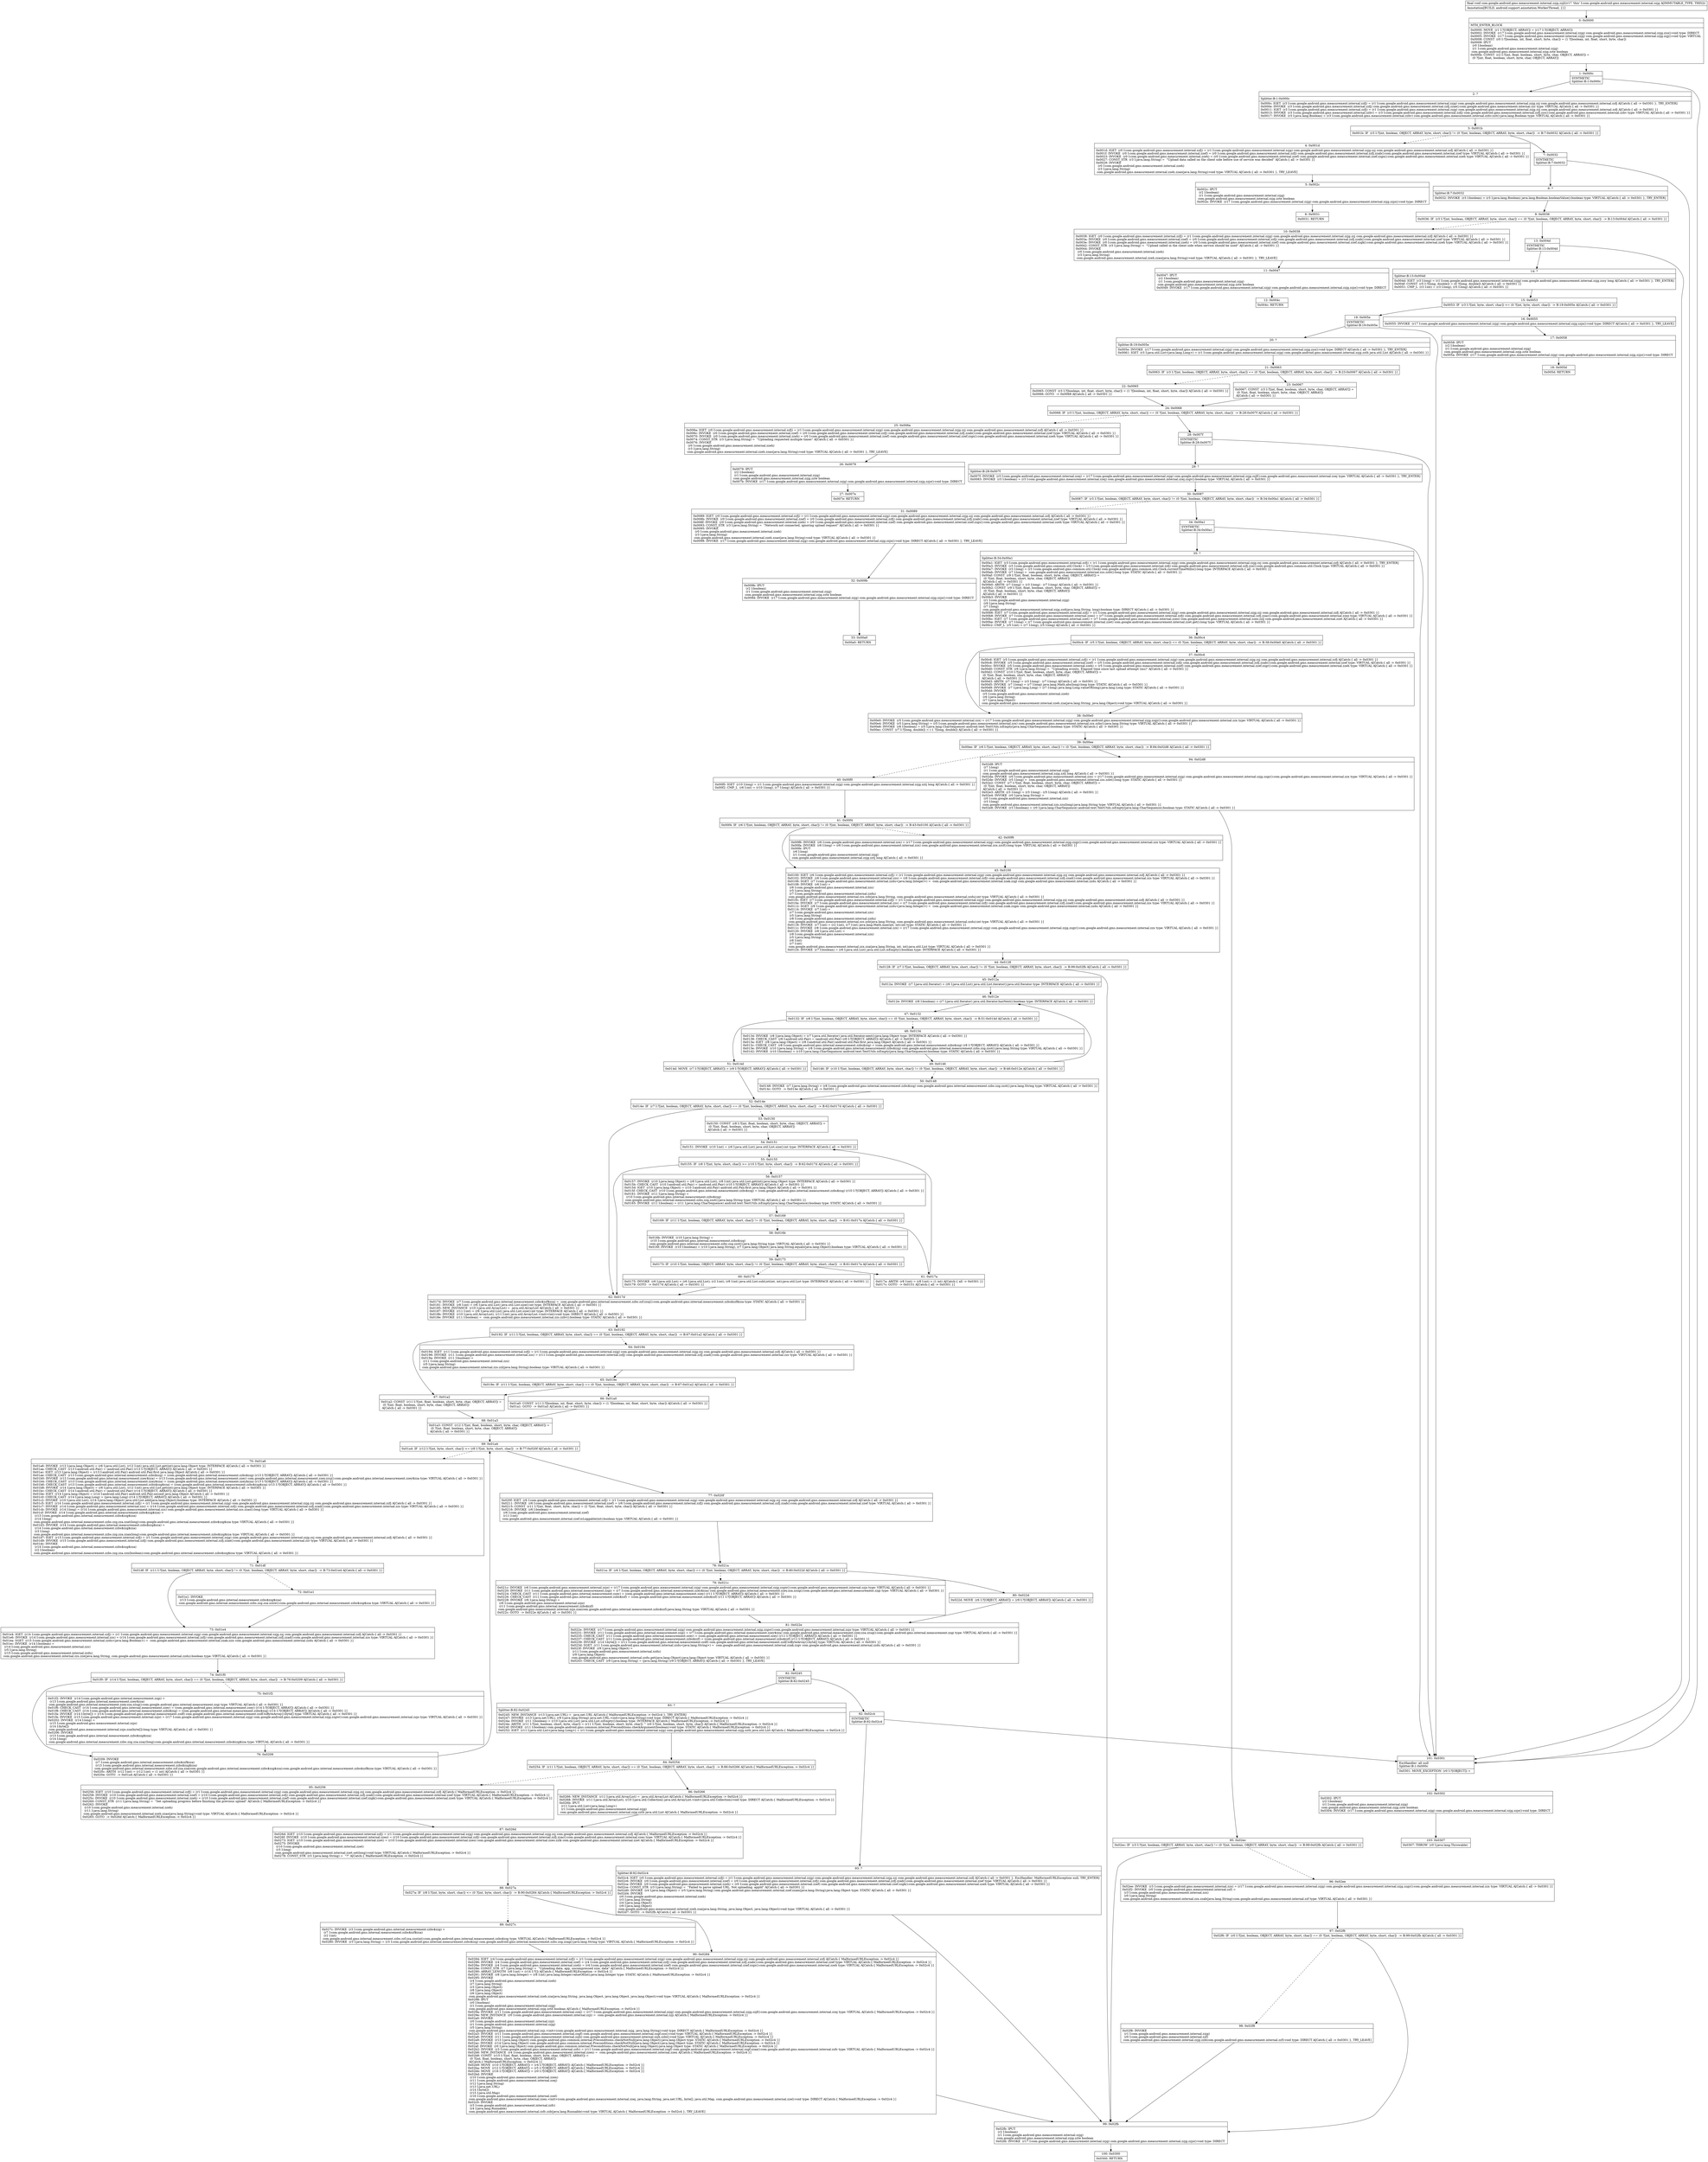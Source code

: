 digraph "CFG forcom.google.android.gms.measurement.internal.zzjg.zzjl()V" {
Node_0 [shape=record,label="{0\:\ 0x0000|MTH_ENTER_BLOCK\l|0x0000: MOVE  (r1 I:?[OBJECT, ARRAY]) = (r17 I:?[OBJECT, ARRAY]) \l0x0002: INVOKE  (r17 I:com.google.android.gms.measurement.internal.zzjg) com.google.android.gms.measurement.internal.zzjg.zzo():void type: DIRECT \l0x0005: INVOKE  (r17 I:com.google.android.gms.measurement.internal.zzjg) com.google.android.gms.measurement.internal.zzjg.zzjj():void type: VIRTUAL \l0x0008: CONST  (r0 I:?[boolean, int, float, short, byte, char]) = (1 ?[boolean, int, float, short, byte, char]) \l0x0009: IPUT  \l  (r0 I:boolean)\l  (r1 I:com.google.android.gms.measurement.internal.zzjg)\l com.google.android.gms.measurement.internal.zzjg.zzte boolean \l0x000b: CONST  (r2 I:?[int, float, boolean, short, byte, char, OBJECT, ARRAY]) = \l  (0 ?[int, float, boolean, short, byte, char, OBJECT, ARRAY])\l \l}"];
Node_1 [shape=record,label="{1\:\ 0x000c|SYNTHETIC\lSplitter:B:1:0x000c\l}"];
Node_2 [shape=record,label="{2\:\ ?|Splitter:B:1:0x000c\l|0x000c: IGET  (r3 I:com.google.android.gms.measurement.internal.zzfj) = (r1 I:com.google.android.gms.measurement.internal.zzjg) com.google.android.gms.measurement.internal.zzjg.zzj com.google.android.gms.measurement.internal.zzfj A[Catch:\{ all \-\> 0x0301 \}, TRY_ENTER]\l0x000e: INVOKE  (r3 I:com.google.android.gms.measurement.internal.zzfj) com.google.android.gms.measurement.internal.zzfj.zzae():com.google.android.gms.measurement.internal.zzr type: VIRTUAL A[Catch:\{ all \-\> 0x0301 \}]\l0x0011: IGET  (r3 I:com.google.android.gms.measurement.internal.zzfj) = (r1 I:com.google.android.gms.measurement.internal.zzjg) com.google.android.gms.measurement.internal.zzjg.zzj com.google.android.gms.measurement.internal.zzfj A[Catch:\{ all \-\> 0x0301 \}]\l0x0013: INVOKE  (r3 I:com.google.android.gms.measurement.internal.zzhv) = (r3 I:com.google.android.gms.measurement.internal.zzfj) com.google.android.gms.measurement.internal.zzfj.zzs():com.google.android.gms.measurement.internal.zzhv type: VIRTUAL A[Catch:\{ all \-\> 0x0301 \}]\l0x0017: INVOKE  (r3 I:java.lang.Boolean) = (r3 I:com.google.android.gms.measurement.internal.zzhv) com.google.android.gms.measurement.internal.zzhv.zzit():java.lang.Boolean type: VIRTUAL A[Catch:\{ all \-\> 0x0301 \}]\l}"];
Node_3 [shape=record,label="{3\:\ 0x001b|0x001b: IF  (r3 I:?[int, boolean, OBJECT, ARRAY, byte, short, char]) != (0 ?[int, boolean, OBJECT, ARRAY, byte, short, char])  \-\> B:7:0x0032 A[Catch:\{ all \-\> 0x0301 \}]\l}"];
Node_4 [shape=record,label="{4\:\ 0x001d|0x001d: IGET  (r0 I:com.google.android.gms.measurement.internal.zzfj) = (r1 I:com.google.android.gms.measurement.internal.zzjg) com.google.android.gms.measurement.internal.zzjg.zzj com.google.android.gms.measurement.internal.zzfj A[Catch:\{ all \-\> 0x0301 \}]\l0x001f: INVOKE  (r0 I:com.google.android.gms.measurement.internal.zzef) = (r0 I:com.google.android.gms.measurement.internal.zzfj) com.google.android.gms.measurement.internal.zzfj.zzab():com.google.android.gms.measurement.internal.zzef type: VIRTUAL A[Catch:\{ all \-\> 0x0301 \}]\l0x0023: INVOKE  (r0 I:com.google.android.gms.measurement.internal.zzeh) = (r0 I:com.google.android.gms.measurement.internal.zzef) com.google.android.gms.measurement.internal.zzef.zzgn():com.google.android.gms.measurement.internal.zzeh type: VIRTUAL A[Catch:\{ all \-\> 0x0301 \}]\l0x0027: CONST_STR  (r3 I:java.lang.String) =  \"Upload data called on the client side before use of service was decided\" A[Catch:\{ all \-\> 0x0301 \}]\l0x0029: INVOKE  \l  (r0 I:com.google.android.gms.measurement.internal.zzeh)\l  (r3 I:java.lang.String)\l com.google.android.gms.measurement.internal.zzeh.zzao(java.lang.String):void type: VIRTUAL A[Catch:\{ all \-\> 0x0301 \}, TRY_LEAVE]\l}"];
Node_5 [shape=record,label="{5\:\ 0x002c|0x002c: IPUT  \l  (r2 I:boolean)\l  (r1 I:com.google.android.gms.measurement.internal.zzjg)\l com.google.android.gms.measurement.internal.zzjg.zzte boolean \l0x002e: INVOKE  (r17 I:com.google.android.gms.measurement.internal.zzjg) com.google.android.gms.measurement.internal.zzjg.zzjo():void type: DIRECT \l}"];
Node_6 [shape=record,label="{6\:\ 0x0031|0x0031: RETURN   \l}"];
Node_7 [shape=record,label="{7\:\ 0x0032|SYNTHETIC\lSplitter:B:7:0x0032\l}"];
Node_8 [shape=record,label="{8\:\ ?|Splitter:B:7:0x0032\l|0x0032: INVOKE  (r3 I:boolean) = (r3 I:java.lang.Boolean) java.lang.Boolean.booleanValue():boolean type: VIRTUAL A[Catch:\{ all \-\> 0x0301 \}, TRY_ENTER]\l}"];
Node_9 [shape=record,label="{9\:\ 0x0036|0x0036: IF  (r3 I:?[int, boolean, OBJECT, ARRAY, byte, short, char]) == (0 ?[int, boolean, OBJECT, ARRAY, byte, short, char])  \-\> B:13:0x004d A[Catch:\{ all \-\> 0x0301 \}]\l}"];
Node_10 [shape=record,label="{10\:\ 0x0038|0x0038: IGET  (r0 I:com.google.android.gms.measurement.internal.zzfj) = (r1 I:com.google.android.gms.measurement.internal.zzjg) com.google.android.gms.measurement.internal.zzjg.zzj com.google.android.gms.measurement.internal.zzfj A[Catch:\{ all \-\> 0x0301 \}]\l0x003a: INVOKE  (r0 I:com.google.android.gms.measurement.internal.zzef) = (r0 I:com.google.android.gms.measurement.internal.zzfj) com.google.android.gms.measurement.internal.zzfj.zzab():com.google.android.gms.measurement.internal.zzef type: VIRTUAL A[Catch:\{ all \-\> 0x0301 \}]\l0x003e: INVOKE  (r0 I:com.google.android.gms.measurement.internal.zzeh) = (r0 I:com.google.android.gms.measurement.internal.zzef) com.google.android.gms.measurement.internal.zzef.zzgk():com.google.android.gms.measurement.internal.zzeh type: VIRTUAL A[Catch:\{ all \-\> 0x0301 \}]\l0x0042: CONST_STR  (r3 I:java.lang.String) =  \"Upload called in the client side when service should be used\" A[Catch:\{ all \-\> 0x0301 \}]\l0x0044: INVOKE  \l  (r0 I:com.google.android.gms.measurement.internal.zzeh)\l  (r3 I:java.lang.String)\l com.google.android.gms.measurement.internal.zzeh.zzao(java.lang.String):void type: VIRTUAL A[Catch:\{ all \-\> 0x0301 \}, TRY_LEAVE]\l}"];
Node_11 [shape=record,label="{11\:\ 0x0047|0x0047: IPUT  \l  (r2 I:boolean)\l  (r1 I:com.google.android.gms.measurement.internal.zzjg)\l com.google.android.gms.measurement.internal.zzjg.zzte boolean \l0x0049: INVOKE  (r17 I:com.google.android.gms.measurement.internal.zzjg) com.google.android.gms.measurement.internal.zzjg.zzjo():void type: DIRECT \l}"];
Node_12 [shape=record,label="{12\:\ 0x004c|0x004c: RETURN   \l}"];
Node_13 [shape=record,label="{13\:\ 0x004d|SYNTHETIC\lSplitter:B:13:0x004d\l}"];
Node_14 [shape=record,label="{14\:\ ?|Splitter:B:13:0x004d\l|0x004d: IGET  (r3 I:long) = (r1 I:com.google.android.gms.measurement.internal.zzjg) com.google.android.gms.measurement.internal.zzjg.zzsy long A[Catch:\{ all \-\> 0x0301 \}, TRY_ENTER]\l0x004f: CONST  (r5 I:?[long, double]) = (0 ?[long, double]) A[Catch:\{ all \-\> 0x0301 \}]\l0x0051: CMP_L  (r3 I:int) = (r3 I:long), (r5 I:long) A[Catch:\{ all \-\> 0x0301 \}]\l}"];
Node_15 [shape=record,label="{15\:\ 0x0053|0x0053: IF  (r3 I:?[int, byte, short, char]) \<= (0 ?[int, byte, short, char])  \-\> B:19:0x005e A[Catch:\{ all \-\> 0x0301 \}]\l}"];
Node_16 [shape=record,label="{16\:\ 0x0055|0x0055: INVOKE  (r17 I:com.google.android.gms.measurement.internal.zzjg) com.google.android.gms.measurement.internal.zzjg.zzjn():void type: DIRECT A[Catch:\{ all \-\> 0x0301 \}, TRY_LEAVE]\l}"];
Node_17 [shape=record,label="{17\:\ 0x0058|0x0058: IPUT  \l  (r2 I:boolean)\l  (r1 I:com.google.android.gms.measurement.internal.zzjg)\l com.google.android.gms.measurement.internal.zzjg.zzte boolean \l0x005a: INVOKE  (r17 I:com.google.android.gms.measurement.internal.zzjg) com.google.android.gms.measurement.internal.zzjg.zzjo():void type: DIRECT \l}"];
Node_18 [shape=record,label="{18\:\ 0x005d|0x005d: RETURN   \l}"];
Node_19 [shape=record,label="{19\:\ 0x005e|SYNTHETIC\lSplitter:B:19:0x005e\l}"];
Node_20 [shape=record,label="{20\:\ ?|Splitter:B:19:0x005e\l|0x005e: INVOKE  (r17 I:com.google.android.gms.measurement.internal.zzjg) com.google.android.gms.measurement.internal.zzjg.zzo():void type: DIRECT A[Catch:\{ all \-\> 0x0301 \}, TRY_ENTER]\l0x0061: IGET  (r3 I:java.util.List\<java.lang.Long\>) = (r1 I:com.google.android.gms.measurement.internal.zzjg) com.google.android.gms.measurement.internal.zzjg.zzth java.util.List A[Catch:\{ all \-\> 0x0301 \}]\l}"];
Node_21 [shape=record,label="{21\:\ 0x0063|0x0063: IF  (r3 I:?[int, boolean, OBJECT, ARRAY, byte, short, char]) == (0 ?[int, boolean, OBJECT, ARRAY, byte, short, char])  \-\> B:23:0x0067 A[Catch:\{ all \-\> 0x0301 \}]\l}"];
Node_22 [shape=record,label="{22\:\ 0x0065|0x0065: CONST  (r3 I:?[boolean, int, float, short, byte, char]) = (1 ?[boolean, int, float, short, byte, char]) A[Catch:\{ all \-\> 0x0301 \}]\l0x0066: GOTO  \-\> 0x0068 A[Catch:\{ all \-\> 0x0301 \}]\l}"];
Node_23 [shape=record,label="{23\:\ 0x0067|0x0067: CONST  (r3 I:?[int, float, boolean, short, byte, char, OBJECT, ARRAY]) = \l  (0 ?[int, float, boolean, short, byte, char, OBJECT, ARRAY])\l A[Catch:\{ all \-\> 0x0301 \}]\l}"];
Node_24 [shape=record,label="{24\:\ 0x0068|0x0068: IF  (r3 I:?[int, boolean, OBJECT, ARRAY, byte, short, char]) == (0 ?[int, boolean, OBJECT, ARRAY, byte, short, char])  \-\> B:28:0x007f A[Catch:\{ all \-\> 0x0301 \}]\l}"];
Node_25 [shape=record,label="{25\:\ 0x006a|0x006a: IGET  (r0 I:com.google.android.gms.measurement.internal.zzfj) = (r1 I:com.google.android.gms.measurement.internal.zzjg) com.google.android.gms.measurement.internal.zzjg.zzj com.google.android.gms.measurement.internal.zzfj A[Catch:\{ all \-\> 0x0301 \}]\l0x006c: INVOKE  (r0 I:com.google.android.gms.measurement.internal.zzef) = (r0 I:com.google.android.gms.measurement.internal.zzfj) com.google.android.gms.measurement.internal.zzfj.zzab():com.google.android.gms.measurement.internal.zzef type: VIRTUAL A[Catch:\{ all \-\> 0x0301 \}]\l0x0070: INVOKE  (r0 I:com.google.android.gms.measurement.internal.zzeh) = (r0 I:com.google.android.gms.measurement.internal.zzef) com.google.android.gms.measurement.internal.zzef.zzgs():com.google.android.gms.measurement.internal.zzeh type: VIRTUAL A[Catch:\{ all \-\> 0x0301 \}]\l0x0074: CONST_STR  (r3 I:java.lang.String) =  \"Uploading requested multiple times\" A[Catch:\{ all \-\> 0x0301 \}]\l0x0076: INVOKE  \l  (r0 I:com.google.android.gms.measurement.internal.zzeh)\l  (r3 I:java.lang.String)\l com.google.android.gms.measurement.internal.zzeh.zzao(java.lang.String):void type: VIRTUAL A[Catch:\{ all \-\> 0x0301 \}, TRY_LEAVE]\l}"];
Node_26 [shape=record,label="{26\:\ 0x0079|0x0079: IPUT  \l  (r2 I:boolean)\l  (r1 I:com.google.android.gms.measurement.internal.zzjg)\l com.google.android.gms.measurement.internal.zzjg.zzte boolean \l0x007b: INVOKE  (r17 I:com.google.android.gms.measurement.internal.zzjg) com.google.android.gms.measurement.internal.zzjg.zzjo():void type: DIRECT \l}"];
Node_27 [shape=record,label="{27\:\ 0x007e|0x007e: RETURN   \l}"];
Node_28 [shape=record,label="{28\:\ 0x007f|SYNTHETIC\lSplitter:B:28:0x007f\l}"];
Node_29 [shape=record,label="{29\:\ ?|Splitter:B:28:0x007f\l|0x007f: INVOKE  (r3 I:com.google.android.gms.measurement.internal.zzej) = (r17 I:com.google.android.gms.measurement.internal.zzjg) com.google.android.gms.measurement.internal.zzjg.zzjf():com.google.android.gms.measurement.internal.zzej type: VIRTUAL A[Catch:\{ all \-\> 0x0301 \}, TRY_ENTER]\l0x0083: INVOKE  (r3 I:boolean) = (r3 I:com.google.android.gms.measurement.internal.zzej) com.google.android.gms.measurement.internal.zzej.zzgv():boolean type: VIRTUAL A[Catch:\{ all \-\> 0x0301 \}]\l}"];
Node_30 [shape=record,label="{30\:\ 0x0087|0x0087: IF  (r3 I:?[int, boolean, OBJECT, ARRAY, byte, short, char]) != (0 ?[int, boolean, OBJECT, ARRAY, byte, short, char])  \-\> B:34:0x00a1 A[Catch:\{ all \-\> 0x0301 \}]\l}"];
Node_31 [shape=record,label="{31\:\ 0x0089|0x0089: IGET  (r0 I:com.google.android.gms.measurement.internal.zzfj) = (r1 I:com.google.android.gms.measurement.internal.zzjg) com.google.android.gms.measurement.internal.zzjg.zzj com.google.android.gms.measurement.internal.zzfj A[Catch:\{ all \-\> 0x0301 \}]\l0x008b: INVOKE  (r0 I:com.google.android.gms.measurement.internal.zzef) = (r0 I:com.google.android.gms.measurement.internal.zzfj) com.google.android.gms.measurement.internal.zzfj.zzab():com.google.android.gms.measurement.internal.zzef type: VIRTUAL A[Catch:\{ all \-\> 0x0301 \}]\l0x008f: INVOKE  (r0 I:com.google.android.gms.measurement.internal.zzeh) = (r0 I:com.google.android.gms.measurement.internal.zzef) com.google.android.gms.measurement.internal.zzef.zzgs():com.google.android.gms.measurement.internal.zzeh type: VIRTUAL A[Catch:\{ all \-\> 0x0301 \}]\l0x0093: CONST_STR  (r3 I:java.lang.String) =  \"Network not connected, ignoring upload request\" A[Catch:\{ all \-\> 0x0301 \}]\l0x0095: INVOKE  \l  (r0 I:com.google.android.gms.measurement.internal.zzeh)\l  (r3 I:java.lang.String)\l com.google.android.gms.measurement.internal.zzeh.zzao(java.lang.String):void type: VIRTUAL A[Catch:\{ all \-\> 0x0301 \}]\l0x0098: INVOKE  (r17 I:com.google.android.gms.measurement.internal.zzjg) com.google.android.gms.measurement.internal.zzjg.zzjn():void type: DIRECT A[Catch:\{ all \-\> 0x0301 \}, TRY_LEAVE]\l}"];
Node_32 [shape=record,label="{32\:\ 0x009b|0x009b: IPUT  \l  (r2 I:boolean)\l  (r1 I:com.google.android.gms.measurement.internal.zzjg)\l com.google.android.gms.measurement.internal.zzjg.zzte boolean \l0x009d: INVOKE  (r17 I:com.google.android.gms.measurement.internal.zzjg) com.google.android.gms.measurement.internal.zzjg.zzjo():void type: DIRECT \l}"];
Node_33 [shape=record,label="{33\:\ 0x00a0|0x00a0: RETURN   \l}"];
Node_34 [shape=record,label="{34\:\ 0x00a1|SYNTHETIC\lSplitter:B:34:0x00a1\l}"];
Node_35 [shape=record,label="{35\:\ ?|Splitter:B:34:0x00a1\l|0x00a1: IGET  (r3 I:com.google.android.gms.measurement.internal.zzfj) = (r1 I:com.google.android.gms.measurement.internal.zzjg) com.google.android.gms.measurement.internal.zzjg.zzj com.google.android.gms.measurement.internal.zzfj A[Catch:\{ all \-\> 0x0301 \}, TRY_ENTER]\l0x00a3: INVOKE  (r3 I:com.google.android.gms.common.util.Clock) = (r3 I:com.google.android.gms.measurement.internal.zzfj) com.google.android.gms.measurement.internal.zzfj.zzx():com.google.android.gms.common.util.Clock type: VIRTUAL A[Catch:\{ all \-\> 0x0301 \}]\l0x00a7: INVOKE  (r3 I:long) = (r3 I:com.google.android.gms.common.util.Clock) com.google.android.gms.common.util.Clock.currentTimeMillis():long type: INTERFACE A[Catch:\{ all \-\> 0x0301 \}]\l0x00ab: INVOKE  (r7 I:long) =  com.google.android.gms.measurement.internal.zzs.zzbt():long type: STATIC A[Catch:\{ all \-\> 0x0301 \}]\l0x00af: CONST  (r9 I:?[int, float, boolean, short, byte, char, OBJECT, ARRAY]) = \l  (0 ?[int, float, boolean, short, byte, char, OBJECT, ARRAY])\l A[Catch:\{ all \-\> 0x0301 \}]\l0x00b0: ARITH  (r7 I:long) = (r3 I:long) \- (r7 I:long) A[Catch:\{ all \-\> 0x0301 \}]\l0x00b2: CONST  (r9 I:?[int, float, boolean, short, byte, char, OBJECT, ARRAY]) = \l  (0 ?[int, float, boolean, short, byte, char, OBJECT, ARRAY])\l A[Catch:\{ all \-\> 0x0301 \}]\l0x00b3: INVOKE  \l  (r1 I:com.google.android.gms.measurement.internal.zzjg)\l  (r9 I:java.lang.String)\l  (r7 I:long)\l com.google.android.gms.measurement.internal.zzjg.zzd(java.lang.String, long):boolean type: DIRECT A[Catch:\{ all \-\> 0x0301 \}]\l0x00b6: IGET  (r7 I:com.google.android.gms.measurement.internal.zzfj) = (r1 I:com.google.android.gms.measurement.internal.zzjg) com.google.android.gms.measurement.internal.zzjg.zzj com.google.android.gms.measurement.internal.zzfj A[Catch:\{ all \-\> 0x0301 \}]\l0x00b8: INVOKE  (r7 I:com.google.android.gms.measurement.internal.zzeo) = (r7 I:com.google.android.gms.measurement.internal.zzfj) com.google.android.gms.measurement.internal.zzfj.zzac():com.google.android.gms.measurement.internal.zzeo type: VIRTUAL A[Catch:\{ all \-\> 0x0301 \}]\l0x00bc: IGET  (r7 I:com.google.android.gms.measurement.internal.zzet) = (r7 I:com.google.android.gms.measurement.internal.zzeo) com.google.android.gms.measurement.internal.zzeo.zzlj com.google.android.gms.measurement.internal.zzet A[Catch:\{ all \-\> 0x0301 \}]\l0x00be: INVOKE  (r7 I:long) = (r7 I:com.google.android.gms.measurement.internal.zzet) com.google.android.gms.measurement.internal.zzet.get():long type: VIRTUAL A[Catch:\{ all \-\> 0x0301 \}]\l0x00c2: CMP_L  (r5 I:int) = (r7 I:long), (r5 I:long) A[Catch:\{ all \-\> 0x0301 \}]\l}"];
Node_36 [shape=record,label="{36\:\ 0x00c4|0x00c4: IF  (r5 I:?[int, boolean, OBJECT, ARRAY, byte, short, char]) == (0 ?[int, boolean, OBJECT, ARRAY, byte, short, char])  \-\> B:38:0x00e0 A[Catch:\{ all \-\> 0x0301 \}]\l}"];
Node_37 [shape=record,label="{37\:\ 0x00c6|0x00c6: IGET  (r5 I:com.google.android.gms.measurement.internal.zzfj) = (r1 I:com.google.android.gms.measurement.internal.zzjg) com.google.android.gms.measurement.internal.zzjg.zzj com.google.android.gms.measurement.internal.zzfj A[Catch:\{ all \-\> 0x0301 \}]\l0x00c8: INVOKE  (r5 I:com.google.android.gms.measurement.internal.zzef) = (r5 I:com.google.android.gms.measurement.internal.zzfj) com.google.android.gms.measurement.internal.zzfj.zzab():com.google.android.gms.measurement.internal.zzef type: VIRTUAL A[Catch:\{ all \-\> 0x0301 \}]\l0x00cc: INVOKE  (r5 I:com.google.android.gms.measurement.internal.zzeh) = (r5 I:com.google.android.gms.measurement.internal.zzef) com.google.android.gms.measurement.internal.zzef.zzgr():com.google.android.gms.measurement.internal.zzeh type: VIRTUAL A[Catch:\{ all \-\> 0x0301 \}]\l0x00d0: CONST_STR  (r6 I:java.lang.String) =  \"Uploading events. Elapsed time since last upload attempt (ms)\" A[Catch:\{ all \-\> 0x0301 \}]\l0x00d2: CONST  (r10 I:?[int, float, boolean, short, byte, char, OBJECT, ARRAY]) = \l  (0 ?[int, float, boolean, short, byte, char, OBJECT, ARRAY])\l A[Catch:\{ all \-\> 0x0301 \}]\l0x00d3: ARITH  (r7 I:long) = (r3 I:long) \- (r7 I:long) A[Catch:\{ all \-\> 0x0301 \}]\l0x00d5: INVOKE  (r7 I:long) = (r7 I:long) java.lang.Math.abs(long):long type: STATIC A[Catch:\{ all \-\> 0x0301 \}]\l0x00d9: INVOKE  (r7 I:java.lang.Long) = (r7 I:long) java.lang.Long.valueOf(long):java.lang.Long type: STATIC A[Catch:\{ all \-\> 0x0301 \}]\l0x00dd: INVOKE  \l  (r5 I:com.google.android.gms.measurement.internal.zzeh)\l  (r6 I:java.lang.String)\l  (r7 I:java.lang.Object)\l com.google.android.gms.measurement.internal.zzeh.zza(java.lang.String, java.lang.Object):void type: VIRTUAL A[Catch:\{ all \-\> 0x0301 \}]\l}"];
Node_38 [shape=record,label="{38\:\ 0x00e0|0x00e0: INVOKE  (r5 I:com.google.android.gms.measurement.internal.zzx) = (r17 I:com.google.android.gms.measurement.internal.zzjg) com.google.android.gms.measurement.internal.zzjg.zzgy():com.google.android.gms.measurement.internal.zzx type: VIRTUAL A[Catch:\{ all \-\> 0x0301 \}]\l0x00e4: INVOKE  (r5 I:java.lang.String) = (r5 I:com.google.android.gms.measurement.internal.zzx) com.google.android.gms.measurement.internal.zzx.zzby():java.lang.String type: VIRTUAL A[Catch:\{ all \-\> 0x0301 \}]\l0x00e8: INVOKE  (r6 I:boolean) = (r5 I:java.lang.CharSequence) android.text.TextUtils.isEmpty(java.lang.CharSequence):boolean type: STATIC A[Catch:\{ all \-\> 0x0301 \}]\l0x00ec: CONST  (r7 I:?[long, double]) = (\-1 ?[long, double]) A[Catch:\{ all \-\> 0x0301 \}]\l}"];
Node_39 [shape=record,label="{39\:\ 0x00ee|0x00ee: IF  (r6 I:?[int, boolean, OBJECT, ARRAY, byte, short, char]) != (0 ?[int, boolean, OBJECT, ARRAY, byte, short, char])  \-\> B:94:0x02d8 A[Catch:\{ all \-\> 0x0301 \}]\l}"];
Node_40 [shape=record,label="{40\:\ 0x00f0|0x00f0: IGET  (r10 I:long) = (r1 I:com.google.android.gms.measurement.internal.zzjg) com.google.android.gms.measurement.internal.zzjg.zztj long A[Catch:\{ all \-\> 0x0301 \}]\l0x00f2: CMP_L  (r6 I:int) = (r10 I:long), (r7 I:long) A[Catch:\{ all \-\> 0x0301 \}]\l}"];
Node_41 [shape=record,label="{41\:\ 0x00f4|0x00f4: IF  (r6 I:?[int, boolean, OBJECT, ARRAY, byte, short, char]) != (0 ?[int, boolean, OBJECT, ARRAY, byte, short, char])  \-\> B:43:0x0100 A[Catch:\{ all \-\> 0x0301 \}]\l}"];
Node_42 [shape=record,label="{42\:\ 0x00f6|0x00f6: INVOKE  (r6 I:com.google.android.gms.measurement.internal.zzx) = (r17 I:com.google.android.gms.measurement.internal.zzjg) com.google.android.gms.measurement.internal.zzjg.zzgy():com.google.android.gms.measurement.internal.zzx type: VIRTUAL A[Catch:\{ all \-\> 0x0301 \}]\l0x00fa: INVOKE  (r6 I:long) = (r6 I:com.google.android.gms.measurement.internal.zzx) com.google.android.gms.measurement.internal.zzx.zzcf():long type: VIRTUAL A[Catch:\{ all \-\> 0x0301 \}]\l0x00fe: IPUT  \l  (r6 I:long)\l  (r1 I:com.google.android.gms.measurement.internal.zzjg)\l com.google.android.gms.measurement.internal.zzjg.zztj long A[Catch:\{ all \-\> 0x0301 \}]\l}"];
Node_43 [shape=record,label="{43\:\ 0x0100|0x0100: IGET  (r6 I:com.google.android.gms.measurement.internal.zzfj) = (r1 I:com.google.android.gms.measurement.internal.zzjg) com.google.android.gms.measurement.internal.zzjg.zzj com.google.android.gms.measurement.internal.zzfj A[Catch:\{ all \-\> 0x0301 \}]\l0x0102: INVOKE  (r6 I:com.google.android.gms.measurement.internal.zzs) = (r6 I:com.google.android.gms.measurement.internal.zzfj) com.google.android.gms.measurement.internal.zzfj.zzad():com.google.android.gms.measurement.internal.zzs type: VIRTUAL A[Catch:\{ all \-\> 0x0301 \}]\l0x0106: SGET  (r7 I:com.google.android.gms.measurement.internal.zzdu\<java.lang.Integer\>) =  com.google.android.gms.measurement.internal.zzak.zzgl com.google.android.gms.measurement.internal.zzdu A[Catch:\{ all \-\> 0x0301 \}]\l0x0108: INVOKE  (r6 I:int) = \l  (r6 I:com.google.android.gms.measurement.internal.zzs)\l  (r5 I:java.lang.String)\l  (r7 I:com.google.android.gms.measurement.internal.zzdu)\l com.google.android.gms.measurement.internal.zzs.zzb(java.lang.String, com.google.android.gms.measurement.internal.zzdu):int type: VIRTUAL A[Catch:\{ all \-\> 0x0301 \}]\l0x010c: IGET  (r7 I:com.google.android.gms.measurement.internal.zzfj) = (r1 I:com.google.android.gms.measurement.internal.zzjg) com.google.android.gms.measurement.internal.zzjg.zzj com.google.android.gms.measurement.internal.zzfj A[Catch:\{ all \-\> 0x0301 \}]\l0x010e: INVOKE  (r7 I:com.google.android.gms.measurement.internal.zzs) = (r7 I:com.google.android.gms.measurement.internal.zzfj) com.google.android.gms.measurement.internal.zzfj.zzad():com.google.android.gms.measurement.internal.zzs type: VIRTUAL A[Catch:\{ all \-\> 0x0301 \}]\l0x0112: SGET  (r8 I:com.google.android.gms.measurement.internal.zzdu\<java.lang.Integer\>) =  com.google.android.gms.measurement.internal.zzak.zzgm com.google.android.gms.measurement.internal.zzdu A[Catch:\{ all \-\> 0x0301 \}]\l0x0114: INVOKE  (r7 I:int) = \l  (r7 I:com.google.android.gms.measurement.internal.zzs)\l  (r5 I:java.lang.String)\l  (r8 I:com.google.android.gms.measurement.internal.zzdu)\l com.google.android.gms.measurement.internal.zzs.zzb(java.lang.String, com.google.android.gms.measurement.internal.zzdu):int type: VIRTUAL A[Catch:\{ all \-\> 0x0301 \}]\l0x0118: INVOKE  (r7 I:int) = (r2 I:int), (r7 I:int) java.lang.Math.max(int, int):int type: STATIC A[Catch:\{ all \-\> 0x0301 \}]\l0x011c: INVOKE  (r8 I:com.google.android.gms.measurement.internal.zzx) = (r17 I:com.google.android.gms.measurement.internal.zzjg) com.google.android.gms.measurement.internal.zzjg.zzgy():com.google.android.gms.measurement.internal.zzx type: VIRTUAL A[Catch:\{ all \-\> 0x0301 \}]\l0x0120: INVOKE  (r6 I:java.util.List) = \l  (r8 I:com.google.android.gms.measurement.internal.zzx)\l  (r5 I:java.lang.String)\l  (r6 I:int)\l  (r7 I:int)\l com.google.android.gms.measurement.internal.zzx.zza(java.lang.String, int, int):java.util.List type: VIRTUAL A[Catch:\{ all \-\> 0x0301 \}]\l0x0124: INVOKE  (r7 I:boolean) = (r6 I:java.util.List) java.util.List.isEmpty():boolean type: INTERFACE A[Catch:\{ all \-\> 0x0301 \}]\l}"];
Node_44 [shape=record,label="{44\:\ 0x0128|0x0128: IF  (r7 I:?[int, boolean, OBJECT, ARRAY, byte, short, char]) != (0 ?[int, boolean, OBJECT, ARRAY, byte, short, char])  \-\> B:99:0x02fb A[Catch:\{ all \-\> 0x0301 \}]\l}"];
Node_45 [shape=record,label="{45\:\ 0x012a|0x012a: INVOKE  (r7 I:java.util.Iterator) = (r6 I:java.util.List) java.util.List.iterator():java.util.Iterator type: INTERFACE A[Catch:\{ all \-\> 0x0301 \}]\l}"];
Node_46 [shape=record,label="{46\:\ 0x012e|0x012e: INVOKE  (r8 I:boolean) = (r7 I:java.util.Iterator) java.util.Iterator.hasNext():boolean type: INTERFACE A[Catch:\{ all \-\> 0x0301 \}]\l}"];
Node_47 [shape=record,label="{47\:\ 0x0132|0x0132: IF  (r8 I:?[int, boolean, OBJECT, ARRAY, byte, short, char]) == (0 ?[int, boolean, OBJECT, ARRAY, byte, short, char])  \-\> B:51:0x014d A[Catch:\{ all \-\> 0x0301 \}]\l}"];
Node_48 [shape=record,label="{48\:\ 0x0134|0x0134: INVOKE  (r8 I:java.lang.Object) = (r7 I:java.util.Iterator) java.util.Iterator.next():java.lang.Object type: INTERFACE A[Catch:\{ all \-\> 0x0301 \}]\l0x0138: CHECK_CAST  (r8 I:android.util.Pair) = (android.util.Pair) (r8 I:?[OBJECT, ARRAY]) A[Catch:\{ all \-\> 0x0301 \}]\l0x013a: IGET  (r8 I:java.lang.Object) = (r8 I:android.util.Pair) android.util.Pair.first java.lang.Object A[Catch:\{ all \-\> 0x0301 \}]\l0x013c: CHECK_CAST  (r8 I:com.google.android.gms.internal.measurement.zzbs$zzg) = (com.google.android.gms.internal.measurement.zzbs$zzg) (r8 I:?[OBJECT, ARRAY]) A[Catch:\{ all \-\> 0x0301 \}]\l0x013e: INVOKE  (r10 I:java.lang.String) = (r8 I:com.google.android.gms.internal.measurement.zzbs$zzg) com.google.android.gms.internal.measurement.zzbs.zzg.zzot():java.lang.String type: VIRTUAL A[Catch:\{ all \-\> 0x0301 \}]\l0x0142: INVOKE  (r10 I:boolean) = (r10 I:java.lang.CharSequence) android.text.TextUtils.isEmpty(java.lang.CharSequence):boolean type: STATIC A[Catch:\{ all \-\> 0x0301 \}]\l}"];
Node_49 [shape=record,label="{49\:\ 0x0146|0x0146: IF  (r10 I:?[int, boolean, OBJECT, ARRAY, byte, short, char]) != (0 ?[int, boolean, OBJECT, ARRAY, byte, short, char])  \-\> B:46:0x012e A[Catch:\{ all \-\> 0x0301 \}]\l}"];
Node_50 [shape=record,label="{50\:\ 0x0148|0x0148: INVOKE  (r7 I:java.lang.String) = (r8 I:com.google.android.gms.internal.measurement.zzbs$zzg) com.google.android.gms.internal.measurement.zzbs.zzg.zzot():java.lang.String type: VIRTUAL A[Catch:\{ all \-\> 0x0301 \}]\l0x014c: GOTO  \-\> 0x014e A[Catch:\{ all \-\> 0x0301 \}]\l}"];
Node_51 [shape=record,label="{51\:\ 0x014d|0x014d: MOVE  (r7 I:?[OBJECT, ARRAY]) = (r9 I:?[OBJECT, ARRAY]) A[Catch:\{ all \-\> 0x0301 \}]\l}"];
Node_52 [shape=record,label="{52\:\ 0x014e|0x014e: IF  (r7 I:?[int, boolean, OBJECT, ARRAY, byte, short, char]) == (0 ?[int, boolean, OBJECT, ARRAY, byte, short, char])  \-\> B:62:0x017d A[Catch:\{ all \-\> 0x0301 \}]\l}"];
Node_53 [shape=record,label="{53\:\ 0x0150|0x0150: CONST  (r8 I:?[int, float, boolean, short, byte, char, OBJECT, ARRAY]) = \l  (0 ?[int, float, boolean, short, byte, char, OBJECT, ARRAY])\l A[Catch:\{ all \-\> 0x0301 \}]\l}"];
Node_54 [shape=record,label="{54\:\ 0x0151|0x0151: INVOKE  (r10 I:int) = (r6 I:java.util.List) java.util.List.size():int type: INTERFACE A[Catch:\{ all \-\> 0x0301 \}]\l}"];
Node_55 [shape=record,label="{55\:\ 0x0155|0x0155: IF  (r8 I:?[int, byte, short, char]) \>= (r10 I:?[int, byte, short, char])  \-\> B:62:0x017d A[Catch:\{ all \-\> 0x0301 \}]\l}"];
Node_56 [shape=record,label="{56\:\ 0x0157|0x0157: INVOKE  (r10 I:java.lang.Object) = (r6 I:java.util.List), (r8 I:int) java.util.List.get(int):java.lang.Object type: INTERFACE A[Catch:\{ all \-\> 0x0301 \}]\l0x015b: CHECK_CAST  (r10 I:android.util.Pair) = (android.util.Pair) (r10 I:?[OBJECT, ARRAY]) A[Catch:\{ all \-\> 0x0301 \}]\l0x015d: IGET  (r10 I:java.lang.Object) = (r10 I:android.util.Pair) android.util.Pair.first java.lang.Object A[Catch:\{ all \-\> 0x0301 \}]\l0x015f: CHECK_CAST  (r10 I:com.google.android.gms.internal.measurement.zzbs$zzg) = (com.google.android.gms.internal.measurement.zzbs$zzg) (r10 I:?[OBJECT, ARRAY]) A[Catch:\{ all \-\> 0x0301 \}]\l0x0161: INVOKE  (r11 I:java.lang.String) = \l  (r10 I:com.google.android.gms.internal.measurement.zzbs$zzg)\l com.google.android.gms.internal.measurement.zzbs.zzg.zzot():java.lang.String type: VIRTUAL A[Catch:\{ all \-\> 0x0301 \}]\l0x0165: INVOKE  (r11 I:boolean) = (r11 I:java.lang.CharSequence) android.text.TextUtils.isEmpty(java.lang.CharSequence):boolean type: STATIC A[Catch:\{ all \-\> 0x0301 \}]\l}"];
Node_57 [shape=record,label="{57\:\ 0x0169|0x0169: IF  (r11 I:?[int, boolean, OBJECT, ARRAY, byte, short, char]) != (0 ?[int, boolean, OBJECT, ARRAY, byte, short, char])  \-\> B:61:0x017a A[Catch:\{ all \-\> 0x0301 \}]\l}"];
Node_58 [shape=record,label="{58\:\ 0x016b|0x016b: INVOKE  (r10 I:java.lang.String) = \l  (r10 I:com.google.android.gms.internal.measurement.zzbs$zzg)\l com.google.android.gms.internal.measurement.zzbs.zzg.zzot():java.lang.String type: VIRTUAL A[Catch:\{ all \-\> 0x0301 \}]\l0x016f: INVOKE  (r10 I:boolean) = (r10 I:java.lang.String), (r7 I:java.lang.Object) java.lang.String.equals(java.lang.Object):boolean type: VIRTUAL A[Catch:\{ all \-\> 0x0301 \}]\l}"];
Node_59 [shape=record,label="{59\:\ 0x0173|0x0173: IF  (r10 I:?[int, boolean, OBJECT, ARRAY, byte, short, char]) != (0 ?[int, boolean, OBJECT, ARRAY, byte, short, char])  \-\> B:61:0x017a A[Catch:\{ all \-\> 0x0301 \}]\l}"];
Node_60 [shape=record,label="{60\:\ 0x0175|0x0175: INVOKE  (r6 I:java.util.List) = (r6 I:java.util.List), (r2 I:int), (r8 I:int) java.util.List.subList(int, int):java.util.List type: INTERFACE A[Catch:\{ all \-\> 0x0301 \}]\l0x0179: GOTO  \-\> 0x017d A[Catch:\{ all \-\> 0x0301 \}]\l}"];
Node_61 [shape=record,label="{61\:\ 0x017a|0x017a: ARITH  (r8 I:int) = (r8 I:int) + (1 int) A[Catch:\{ all \-\> 0x0301 \}]\l0x017c: GOTO  \-\> 0x0151 A[Catch:\{ all \-\> 0x0301 \}]\l}"];
Node_62 [shape=record,label="{62\:\ 0x017d|0x017d: INVOKE  (r7 I:com.google.android.gms.internal.measurement.zzbs$zzf$zza) =  com.google.android.gms.internal.measurement.zzbs.zzf.zznj():com.google.android.gms.internal.measurement.zzbs$zzf$zza type: STATIC A[Catch:\{ all \-\> 0x0301 \}]\l0x0181: INVOKE  (r8 I:int) = (r6 I:java.util.List) java.util.List.size():int type: INTERFACE A[Catch:\{ all \-\> 0x0301 \}]\l0x0185: NEW_INSTANCE  (r10 I:java.util.ArrayList) =  java.util.ArrayList A[Catch:\{ all \-\> 0x0301 \}]\l0x0187: INVOKE  (r11 I:int) = (r6 I:java.util.List) java.util.List.size():int type: INTERFACE A[Catch:\{ all \-\> 0x0301 \}]\l0x018b: INVOKE  (r10 I:java.util.ArrayList), (r11 I:int) java.util.ArrayList.\<init\>(int):void type: DIRECT A[Catch:\{ all \-\> 0x0301 \}]\l0x018e: INVOKE  (r11 I:boolean) =  com.google.android.gms.measurement.internal.zzs.zzbv():boolean type: STATIC A[Catch:\{ all \-\> 0x0301 \}]\l}"];
Node_63 [shape=record,label="{63\:\ 0x0192|0x0192: IF  (r11 I:?[int, boolean, OBJECT, ARRAY, byte, short, char]) == (0 ?[int, boolean, OBJECT, ARRAY, byte, short, char])  \-\> B:67:0x01a2 A[Catch:\{ all \-\> 0x0301 \}]\l}"];
Node_64 [shape=record,label="{64\:\ 0x0194|0x0194: IGET  (r11 I:com.google.android.gms.measurement.internal.zzfj) = (r1 I:com.google.android.gms.measurement.internal.zzjg) com.google.android.gms.measurement.internal.zzjg.zzj com.google.android.gms.measurement.internal.zzfj A[Catch:\{ all \-\> 0x0301 \}]\l0x0196: INVOKE  (r11 I:com.google.android.gms.measurement.internal.zzs) = (r11 I:com.google.android.gms.measurement.internal.zzfj) com.google.android.gms.measurement.internal.zzfj.zzad():com.google.android.gms.measurement.internal.zzs type: VIRTUAL A[Catch:\{ all \-\> 0x0301 \}]\l0x019a: INVOKE  (r11 I:boolean) = \l  (r11 I:com.google.android.gms.measurement.internal.zzs)\l  (r5 I:java.lang.String)\l com.google.android.gms.measurement.internal.zzs.zzl(java.lang.String):boolean type: VIRTUAL A[Catch:\{ all \-\> 0x0301 \}]\l}"];
Node_65 [shape=record,label="{65\:\ 0x019e|0x019e: IF  (r11 I:?[int, boolean, OBJECT, ARRAY, byte, short, char]) == (0 ?[int, boolean, OBJECT, ARRAY, byte, short, char])  \-\> B:67:0x01a2 A[Catch:\{ all \-\> 0x0301 \}]\l}"];
Node_66 [shape=record,label="{66\:\ 0x01a0|0x01a0: CONST  (r11 I:?[boolean, int, float, short, byte, char]) = (1 ?[boolean, int, float, short, byte, char]) A[Catch:\{ all \-\> 0x0301 \}]\l0x01a1: GOTO  \-\> 0x01a3 A[Catch:\{ all \-\> 0x0301 \}]\l}"];
Node_67 [shape=record,label="{67\:\ 0x01a2|0x01a2: CONST  (r11 I:?[int, float, boolean, short, byte, char, OBJECT, ARRAY]) = \l  (0 ?[int, float, boolean, short, byte, char, OBJECT, ARRAY])\l A[Catch:\{ all \-\> 0x0301 \}]\l}"];
Node_68 [shape=record,label="{68\:\ 0x01a3|0x01a3: CONST  (r12 I:?[int, float, boolean, short, byte, char, OBJECT, ARRAY]) = \l  (0 ?[int, float, boolean, short, byte, char, OBJECT, ARRAY])\l A[Catch:\{ all \-\> 0x0301 \}]\l}"];
Node_69 [shape=record,label="{69\:\ 0x01a4|0x01a4: IF  (r12 I:?[int, byte, short, char]) \>= (r8 I:?[int, byte, short, char])  \-\> B:77:0x020f A[Catch:\{ all \-\> 0x0301 \}]\l}"];
Node_70 [shape=record,label="{70\:\ 0x01a6|0x01a6: INVOKE  (r13 I:java.lang.Object) = (r6 I:java.util.List), (r12 I:int) java.util.List.get(int):java.lang.Object type: INTERFACE A[Catch:\{ all \-\> 0x0301 \}]\l0x01aa: CHECK_CAST  (r13 I:android.util.Pair) = (android.util.Pair) (r13 I:?[OBJECT, ARRAY]) A[Catch:\{ all \-\> 0x0301 \}]\l0x01ac: IGET  (r13 I:java.lang.Object) = (r13 I:android.util.Pair) android.util.Pair.first java.lang.Object A[Catch:\{ all \-\> 0x0301 \}]\l0x01ae: CHECK_CAST  (r13 I:com.google.android.gms.internal.measurement.zzbs$zzg) = (com.google.android.gms.internal.measurement.zzbs$zzg) (r13 I:?[OBJECT, ARRAY]) A[Catch:\{ all \-\> 0x0301 \}]\l0x01b0: INVOKE  (r13 I:com.google.android.gms.internal.measurement.zzey$zza) = (r13 I:com.google.android.gms.internal.measurement.zzey) com.google.android.gms.internal.measurement.zzey.zzuj():com.google.android.gms.internal.measurement.zzey$zza type: VIRTUAL A[Catch:\{ all \-\> 0x0301 \}]\l0x01b4: CHECK_CAST  (r13 I:com.google.android.gms.internal.measurement.zzey$zza) = (com.google.android.gms.internal.measurement.zzey$zza) (r13 I:?[OBJECT, ARRAY]) A[Catch:\{ all \-\> 0x0301 \}]\l0x01b6: CHECK_CAST  (r13 I:com.google.android.gms.internal.measurement.zzbs$zzg$zza) = (com.google.android.gms.internal.measurement.zzbs$zzg$zza) (r13 I:?[OBJECT, ARRAY]) A[Catch:\{ all \-\> 0x0301 \}]\l0x01b8: INVOKE  (r14 I:java.lang.Object) = (r6 I:java.util.List), (r12 I:int) java.util.List.get(int):java.lang.Object type: INTERFACE A[Catch:\{ all \-\> 0x0301 \}]\l0x01bc: CHECK_CAST  (r14 I:android.util.Pair) = (android.util.Pair) (r14 I:?[OBJECT, ARRAY]) A[Catch:\{ all \-\> 0x0301 \}]\l0x01be: IGET  (r14 I:java.lang.Object) = (r14 I:android.util.Pair) android.util.Pair.second java.lang.Object A[Catch:\{ all \-\> 0x0301 \}]\l0x01c0: CHECK_CAST  (r14 I:java.lang.Long) = (java.lang.Long) (r14 I:?[OBJECT, ARRAY]) A[Catch:\{ all \-\> 0x0301 \}]\l0x01c2: INVOKE  (r10 I:java.util.List), (r14 I:java.lang.Object) java.util.List.add(java.lang.Object):boolean type: INTERFACE A[Catch:\{ all \-\> 0x0301 \}]\l0x01c5: IGET  (r14 I:com.google.android.gms.measurement.internal.zzfj) = (r1 I:com.google.android.gms.measurement.internal.zzjg) com.google.android.gms.measurement.internal.zzjg.zzj com.google.android.gms.measurement.internal.zzfj A[Catch:\{ all \-\> 0x0301 \}]\l0x01c7: INVOKE  (r14 I:com.google.android.gms.measurement.internal.zzs) = (r14 I:com.google.android.gms.measurement.internal.zzfj) com.google.android.gms.measurement.internal.zzfj.zzad():com.google.android.gms.measurement.internal.zzs type: VIRTUAL A[Catch:\{ all \-\> 0x0301 \}]\l0x01cb: INVOKE  (r14 I:long) = (r14 I:com.google.android.gms.measurement.internal.zzs) com.google.android.gms.measurement.internal.zzs.zzao():long type: VIRTUAL A[Catch:\{ all \-\> 0x0301 \}]\l0x01cf: INVOKE  (r14 I:com.google.android.gms.internal.measurement.zzbs$zzg$zza) = \l  (r13 I:com.google.android.gms.internal.measurement.zzbs$zzg$zza)\l  (r14 I:long)\l com.google.android.gms.internal.measurement.zzbs.zzg.zza.zzat(long):com.google.android.gms.internal.measurement.zzbs$zzg$zza type: VIRTUAL A[Catch:\{ all \-\> 0x0301 \}]\l0x01d3: INVOKE  (r14 I:com.google.android.gms.internal.measurement.zzbs$zzg$zza) = \l  (r14 I:com.google.android.gms.internal.measurement.zzbs$zzg$zza)\l  (r3 I:long)\l com.google.android.gms.internal.measurement.zzbs.zzg.zza.zzan(long):com.google.android.gms.internal.measurement.zzbs$zzg$zza type: VIRTUAL A[Catch:\{ all \-\> 0x0301 \}]\l0x01d7: IGET  (r15 I:com.google.android.gms.measurement.internal.zzfj) = (r1 I:com.google.android.gms.measurement.internal.zzjg) com.google.android.gms.measurement.internal.zzjg.zzj com.google.android.gms.measurement.internal.zzfj A[Catch:\{ all \-\> 0x0301 \}]\l0x01d9: INVOKE  (r15 I:com.google.android.gms.measurement.internal.zzfj) com.google.android.gms.measurement.internal.zzfj.zzae():com.google.android.gms.measurement.internal.zzr type: VIRTUAL A[Catch:\{ all \-\> 0x0301 \}]\l0x01dc: INVOKE  \l  (r14 I:com.google.android.gms.internal.measurement.zzbs$zzg$zza)\l  (r2 I:boolean)\l com.google.android.gms.internal.measurement.zzbs.zzg.zza.zzn(boolean):com.google.android.gms.internal.measurement.zzbs$zzg$zza type: VIRTUAL A[Catch:\{ all \-\> 0x0301 \}]\l}"];
Node_71 [shape=record,label="{71\:\ 0x01df|0x01df: IF  (r11 I:?[int, boolean, OBJECT, ARRAY, byte, short, char]) != (0 ?[int, boolean, OBJECT, ARRAY, byte, short, char])  \-\> B:73:0x01e4 A[Catch:\{ all \-\> 0x0301 \}]\l}"];
Node_72 [shape=record,label="{72\:\ 0x01e1|0x01e1: INVOKE  \l  (r13 I:com.google.android.gms.internal.measurement.zzbs$zzg$zza)\l com.google.android.gms.internal.measurement.zzbs.zzg.zza.zznw():com.google.android.gms.internal.measurement.zzbs$zzg$zza type: VIRTUAL A[Catch:\{ all \-\> 0x0301 \}]\l}"];
Node_73 [shape=record,label="{73\:\ 0x01e4|0x01e4: IGET  (r14 I:com.google.android.gms.measurement.internal.zzfj) = (r1 I:com.google.android.gms.measurement.internal.zzjg) com.google.android.gms.measurement.internal.zzjg.zzj com.google.android.gms.measurement.internal.zzfj A[Catch:\{ all \-\> 0x0301 \}]\l0x01e6: INVOKE  (r14 I:com.google.android.gms.measurement.internal.zzs) = (r14 I:com.google.android.gms.measurement.internal.zzfj) com.google.android.gms.measurement.internal.zzfj.zzad():com.google.android.gms.measurement.internal.zzs type: VIRTUAL A[Catch:\{ all \-\> 0x0301 \}]\l0x01ea: SGET  (r15 I:com.google.android.gms.measurement.internal.zzdu\<java.lang.Boolean\>) =  com.google.android.gms.measurement.internal.zzak.zzis com.google.android.gms.measurement.internal.zzdu A[Catch:\{ all \-\> 0x0301 \}]\l0x01ec: INVOKE  (r14 I:boolean) = \l  (r14 I:com.google.android.gms.measurement.internal.zzs)\l  (r5 I:java.lang.String)\l  (r15 I:com.google.android.gms.measurement.internal.zzdu)\l com.google.android.gms.measurement.internal.zzs.zze(java.lang.String, com.google.android.gms.measurement.internal.zzdu):boolean type: VIRTUAL A[Catch:\{ all \-\> 0x0301 \}]\l}"];
Node_74 [shape=record,label="{74\:\ 0x01f0|0x01f0: IF  (r14 I:?[int, boolean, OBJECT, ARRAY, byte, short, char]) == (0 ?[int, boolean, OBJECT, ARRAY, byte, short, char])  \-\> B:76:0x0209 A[Catch:\{ all \-\> 0x0301 \}]\l}"];
Node_75 [shape=record,label="{75\:\ 0x01f2|0x01f2: INVOKE  (r14 I:com.google.android.gms.internal.measurement.zzgi) = \l  (r13 I:com.google.android.gms.internal.measurement.zzey$zza)\l com.google.android.gms.internal.measurement.zzey.zza.zzug():com.google.android.gms.internal.measurement.zzgi type: VIRTUAL A[Catch:\{ all \-\> 0x0301 \}]\l0x01f6: CHECK_CAST  (r14 I:com.google.android.gms.internal.measurement.zzey) = (com.google.android.gms.internal.measurement.zzey) (r14 I:?[OBJECT, ARRAY]) A[Catch:\{ all \-\> 0x0301 \}]\l0x01f8: CHECK_CAST  (r14 I:com.google.android.gms.internal.measurement.zzbs$zzg) = (com.google.android.gms.internal.measurement.zzbs$zzg) (r14 I:?[OBJECT, ARRAY]) A[Catch:\{ all \-\> 0x0301 \}]\l0x01fa: INVOKE  (r14 I:byte[]) = (r14 I:com.google.android.gms.internal.measurement.zzdf) com.google.android.gms.internal.measurement.zzdf.toByteArray():byte[] type: VIRTUAL A[Catch:\{ all \-\> 0x0301 \}]\l0x01fe: INVOKE  (r15 I:com.google.android.gms.measurement.internal.zzjo) = (r17 I:com.google.android.gms.measurement.internal.zzjg) com.google.android.gms.measurement.internal.zzjg.zzgw():com.google.android.gms.measurement.internal.zzjo type: VIRTUAL A[Catch:\{ all \-\> 0x0301 \}]\l0x0202: INVOKE  (r14 I:long) = \l  (r15 I:com.google.android.gms.measurement.internal.zzjo)\l  (r14 I:byte[])\l com.google.android.gms.measurement.internal.zzjo.zza(byte[]):long type: VIRTUAL A[Catch:\{ all \-\> 0x0301 \}]\l0x0206: INVOKE  \l  (r13 I:com.google.android.gms.internal.measurement.zzbs$zzg$zza)\l  (r14 I:long)\l com.google.android.gms.internal.measurement.zzbs.zzg.zza.zzay(long):com.google.android.gms.internal.measurement.zzbs$zzg$zza type: VIRTUAL A[Catch:\{ all \-\> 0x0301 \}]\l}"];
Node_76 [shape=record,label="{76\:\ 0x0209|0x0209: INVOKE  \l  (r7 I:com.google.android.gms.internal.measurement.zzbs$zzf$zza)\l  (r13 I:com.google.android.gms.internal.measurement.zzbs$zzg$zza)\l com.google.android.gms.internal.measurement.zzbs.zzf.zza.zza(com.google.android.gms.internal.measurement.zzbs$zzg$zza):com.google.android.gms.internal.measurement.zzbs$zzf$zza type: VIRTUAL A[Catch:\{ all \-\> 0x0301 \}]\l0x020c: ARITH  (r12 I:int) = (r12 I:int) + (1 int) A[Catch:\{ all \-\> 0x0301 \}]\l0x020e: GOTO  \-\> 0x01a4 A[Catch:\{ all \-\> 0x0301 \}]\l}"];
Node_77 [shape=record,label="{77\:\ 0x020f|0x020f: IGET  (r6 I:com.google.android.gms.measurement.internal.zzfj) = (r1 I:com.google.android.gms.measurement.internal.zzjg) com.google.android.gms.measurement.internal.zzjg.zzj com.google.android.gms.measurement.internal.zzfj A[Catch:\{ all \-\> 0x0301 \}]\l0x0211: INVOKE  (r6 I:com.google.android.gms.measurement.internal.zzef) = (r6 I:com.google.android.gms.measurement.internal.zzfj) com.google.android.gms.measurement.internal.zzfj.zzab():com.google.android.gms.measurement.internal.zzef type: VIRTUAL A[Catch:\{ all \-\> 0x0301 \}]\l0x0215: CONST  (r11 I:?[int, float, short, byte, char]) = (2 ?[int, float, short, byte, char]) A[Catch:\{ all \-\> 0x0301 \}]\l0x0216: INVOKE  (r6 I:boolean) = \l  (r6 I:com.google.android.gms.measurement.internal.zzef)\l  (r11 I:int)\l com.google.android.gms.measurement.internal.zzef.isLoggable(int):boolean type: VIRTUAL A[Catch:\{ all \-\> 0x0301 \}]\l}"];
Node_78 [shape=record,label="{78\:\ 0x021a|0x021a: IF  (r6 I:?[int, boolean, OBJECT, ARRAY, byte, short, char]) == (0 ?[int, boolean, OBJECT, ARRAY, byte, short, char])  \-\> B:80:0x022d A[Catch:\{ all \-\> 0x0301 \}]\l}"];
Node_79 [shape=record,label="{79\:\ 0x021c|0x021c: INVOKE  (r6 I:com.google.android.gms.measurement.internal.zzjo) = (r17 I:com.google.android.gms.measurement.internal.zzjg) com.google.android.gms.measurement.internal.zzjg.zzgw():com.google.android.gms.measurement.internal.zzjo type: VIRTUAL A[Catch:\{ all \-\> 0x0301 \}]\l0x0220: INVOKE  (r11 I:com.google.android.gms.internal.measurement.zzgi) = (r7 I:com.google.android.gms.internal.measurement.zzey$zza) com.google.android.gms.internal.measurement.zzey.zza.zzug():com.google.android.gms.internal.measurement.zzgi type: VIRTUAL A[Catch:\{ all \-\> 0x0301 \}]\l0x0224: CHECK_CAST  (r11 I:com.google.android.gms.internal.measurement.zzey) = (com.google.android.gms.internal.measurement.zzey) (r11 I:?[OBJECT, ARRAY]) A[Catch:\{ all \-\> 0x0301 \}]\l0x0226: CHECK_CAST  (r11 I:com.google.android.gms.internal.measurement.zzbs$zzf) = (com.google.android.gms.internal.measurement.zzbs$zzf) (r11 I:?[OBJECT, ARRAY]) A[Catch:\{ all \-\> 0x0301 \}]\l0x0228: INVOKE  (r6 I:java.lang.String) = \l  (r6 I:com.google.android.gms.measurement.internal.zzjo)\l  (r11 I:com.google.android.gms.internal.measurement.zzbs$zzf)\l com.google.android.gms.measurement.internal.zzjo.zza(com.google.android.gms.internal.measurement.zzbs$zzf):java.lang.String type: VIRTUAL A[Catch:\{ all \-\> 0x0301 \}]\l0x022c: GOTO  \-\> 0x022e A[Catch:\{ all \-\> 0x0301 \}]\l}"];
Node_80 [shape=record,label="{80\:\ 0x022d|0x022d: MOVE  (r6 I:?[OBJECT, ARRAY]) = (r9 I:?[OBJECT, ARRAY]) A[Catch:\{ all \-\> 0x0301 \}]\l}"];
Node_81 [shape=record,label="{81\:\ 0x022e|0x022e: INVOKE  (r17 I:com.google.android.gms.measurement.internal.zzjg) com.google.android.gms.measurement.internal.zzjg.zzgw():com.google.android.gms.measurement.internal.zzjo type: VIRTUAL A[Catch:\{ all \-\> 0x0301 \}]\l0x0231: INVOKE  (r11 I:com.google.android.gms.internal.measurement.zzgi) = (r7 I:com.google.android.gms.internal.measurement.zzey$zza) com.google.android.gms.internal.measurement.zzey.zza.zzug():com.google.android.gms.internal.measurement.zzgi type: VIRTUAL A[Catch:\{ all \-\> 0x0301 \}]\l0x0235: CHECK_CAST  (r11 I:com.google.android.gms.internal.measurement.zzey) = (com.google.android.gms.internal.measurement.zzey) (r11 I:?[OBJECT, ARRAY]) A[Catch:\{ all \-\> 0x0301 \}]\l0x0237: CHECK_CAST  (r11 I:com.google.android.gms.internal.measurement.zzbs$zzf) = (com.google.android.gms.internal.measurement.zzbs$zzf) (r11 I:?[OBJECT, ARRAY]) A[Catch:\{ all \-\> 0x0301 \}]\l0x0239: INVOKE  (r14 I:byte[]) = (r11 I:com.google.android.gms.internal.measurement.zzdf) com.google.android.gms.internal.measurement.zzdf.toByteArray():byte[] type: VIRTUAL A[Catch:\{ all \-\> 0x0301 \}]\l0x023d: SGET  (r11 I:com.google.android.gms.measurement.internal.zzdu\<java.lang.String\>) =  com.google.android.gms.measurement.internal.zzak.zzgv com.google.android.gms.measurement.internal.zzdu A[Catch:\{ all \-\> 0x0301 \}]\l0x023f: INVOKE  (r9 I:java.lang.Object) = \l  (r11 I:com.google.android.gms.measurement.internal.zzdu)\l  (r9 I:java.lang.Object)\l com.google.android.gms.measurement.internal.zzdu.get(java.lang.Object):java.lang.Object type: VIRTUAL A[Catch:\{ all \-\> 0x0301 \}]\l0x0243: CHECK_CAST  (r9 I:java.lang.String) = (java.lang.String) (r9 I:?[OBJECT, ARRAY]) A[Catch:\{ all \-\> 0x0301 \}, TRY_LEAVE]\l}"];
Node_82 [shape=record,label="{82\:\ 0x0245|SYNTHETIC\lSplitter:B:82:0x0245\l}"];
Node_83 [shape=record,label="{83\:\ ?|Splitter:B:82:0x0245\l|0x0245: NEW_INSTANCE  (r13 I:java.net.URL) =  java.net.URL A[Catch:\{ MalformedURLException \-\> 0x02c4 \}, TRY_ENTER]\l0x0247: INVOKE  (r13 I:java.net.URL), (r9 I:java.lang.String) java.net.URL.\<init\>(java.lang.String):void type: DIRECT A[Catch:\{ MalformedURLException \-\> 0x02c4 \}]\l0x024a: INVOKE  (r11 I:boolean) = (r10 I:java.util.List) java.util.List.isEmpty():boolean type: INTERFACE A[Catch:\{ MalformedURLException \-\> 0x02c4 \}]\l0x024e: ARITH  (r11 I:?[int, boolean, short, byte, char]) = (r11 I:?[int, boolean, short, byte, char]) ^ (r0 I:?[int, boolean, short, byte, char]) A[Catch:\{ MalformedURLException \-\> 0x02c4 \}]\l0x024f: INVOKE  (r11 I:boolean) com.google.android.gms.common.internal.Preconditions.checkArgument(boolean):void type: STATIC A[Catch:\{ MalformedURLException \-\> 0x02c4 \}]\l0x0252: IGET  (r11 I:java.util.List\<java.lang.Long\>) = (r1 I:com.google.android.gms.measurement.internal.zzjg) com.google.android.gms.measurement.internal.zzjg.zzth java.util.List A[Catch:\{ MalformedURLException \-\> 0x02c4 \}]\l}"];
Node_84 [shape=record,label="{84\:\ 0x0254|0x0254: IF  (r11 I:?[int, boolean, OBJECT, ARRAY, byte, short, char]) == (0 ?[int, boolean, OBJECT, ARRAY, byte, short, char])  \-\> B:86:0x0266 A[Catch:\{ MalformedURLException \-\> 0x02c4 \}]\l}"];
Node_85 [shape=record,label="{85\:\ 0x0256|0x0256: IGET  (r10 I:com.google.android.gms.measurement.internal.zzfj) = (r1 I:com.google.android.gms.measurement.internal.zzjg) com.google.android.gms.measurement.internal.zzjg.zzj com.google.android.gms.measurement.internal.zzfj A[Catch:\{ MalformedURLException \-\> 0x02c4 \}]\l0x0258: INVOKE  (r10 I:com.google.android.gms.measurement.internal.zzef) = (r10 I:com.google.android.gms.measurement.internal.zzfj) com.google.android.gms.measurement.internal.zzfj.zzab():com.google.android.gms.measurement.internal.zzef type: VIRTUAL A[Catch:\{ MalformedURLException \-\> 0x02c4 \}]\l0x025c: INVOKE  (r10 I:com.google.android.gms.measurement.internal.zzeh) = (r10 I:com.google.android.gms.measurement.internal.zzef) com.google.android.gms.measurement.internal.zzef.zzgk():com.google.android.gms.measurement.internal.zzeh type: VIRTUAL A[Catch:\{ MalformedURLException \-\> 0x02c4 \}]\l0x0260: CONST_STR  (r11 I:java.lang.String) =  \"Set uploading progress before finishing the previous upload\" A[Catch:\{ MalformedURLException \-\> 0x02c4 \}]\l0x0262: INVOKE  \l  (r10 I:com.google.android.gms.measurement.internal.zzeh)\l  (r11 I:java.lang.String)\l com.google.android.gms.measurement.internal.zzeh.zzao(java.lang.String):void type: VIRTUAL A[Catch:\{ MalformedURLException \-\> 0x02c4 \}]\l0x0265: GOTO  \-\> 0x026d A[Catch:\{ MalformedURLException \-\> 0x02c4 \}]\l}"];
Node_86 [shape=record,label="{86\:\ 0x0266|0x0266: NEW_INSTANCE  (r11 I:java.util.ArrayList) =  java.util.ArrayList A[Catch:\{ MalformedURLException \-\> 0x02c4 \}]\l0x0268: INVOKE  (r11 I:java.util.ArrayList), (r10 I:java.util.Collection) java.util.ArrayList.\<init\>(java.util.Collection):void type: DIRECT A[Catch:\{ MalformedURLException \-\> 0x02c4 \}]\l0x026b: IPUT  \l  (r11 I:java.util.List\<java.lang.Long\>)\l  (r1 I:com.google.android.gms.measurement.internal.zzjg)\l com.google.android.gms.measurement.internal.zzjg.zzth java.util.List A[Catch:\{ MalformedURLException \-\> 0x02c4 \}]\l}"];
Node_87 [shape=record,label="{87\:\ 0x026d|0x026d: IGET  (r10 I:com.google.android.gms.measurement.internal.zzfj) = (r1 I:com.google.android.gms.measurement.internal.zzjg) com.google.android.gms.measurement.internal.zzjg.zzj com.google.android.gms.measurement.internal.zzfj A[Catch:\{ MalformedURLException \-\> 0x02c4 \}]\l0x026f: INVOKE  (r10 I:com.google.android.gms.measurement.internal.zzeo) = (r10 I:com.google.android.gms.measurement.internal.zzfj) com.google.android.gms.measurement.internal.zzfj.zzac():com.google.android.gms.measurement.internal.zzeo type: VIRTUAL A[Catch:\{ MalformedURLException \-\> 0x02c4 \}]\l0x0273: IGET  (r10 I:com.google.android.gms.measurement.internal.zzet) = (r10 I:com.google.android.gms.measurement.internal.zzeo) com.google.android.gms.measurement.internal.zzeo.zzlk com.google.android.gms.measurement.internal.zzet A[Catch:\{ MalformedURLException \-\> 0x02c4 \}]\l0x0275: INVOKE  \l  (r10 I:com.google.android.gms.measurement.internal.zzet)\l  (r3 I:long)\l com.google.android.gms.measurement.internal.zzet.set(long):void type: VIRTUAL A[Catch:\{ MalformedURLException \-\> 0x02c4 \}]\l0x0278: CONST_STR  (r3 I:java.lang.String) =  \"?\" A[Catch:\{ MalformedURLException \-\> 0x02c4 \}]\l}"];
Node_88 [shape=record,label="{88\:\ 0x027a|0x027a: IF  (r8 I:?[int, byte, short, char]) \<= (0 ?[int, byte, short, char])  \-\> B:90:0x0284 A[Catch:\{ MalformedURLException \-\> 0x02c4 \}]\l}"];
Node_89 [shape=record,label="{89\:\ 0x027c|0x027c: INVOKE  (r3 I:com.google.android.gms.internal.measurement.zzbs$zzg) = \l  (r7 I:com.google.android.gms.internal.measurement.zzbs$zzf$zza)\l  (r2 I:int)\l com.google.android.gms.internal.measurement.zzbs.zzf.zza.zzo(int):com.google.android.gms.internal.measurement.zzbs$zzg type: VIRTUAL A[Catch:\{ MalformedURLException \-\> 0x02c4 \}]\l0x0280: INVOKE  (r3 I:java.lang.String) = (r3 I:com.google.android.gms.internal.measurement.zzbs$zzg) com.google.android.gms.internal.measurement.zzbs.zzg.zzag():java.lang.String type: VIRTUAL A[Catch:\{ MalformedURLException \-\> 0x02c4 \}]\l}"];
Node_90 [shape=record,label="{90\:\ 0x0284|0x0284: IGET  (r4 I:com.google.android.gms.measurement.internal.zzfj) = (r1 I:com.google.android.gms.measurement.internal.zzjg) com.google.android.gms.measurement.internal.zzjg.zzj com.google.android.gms.measurement.internal.zzfj A[Catch:\{ MalformedURLException \-\> 0x02c4 \}]\l0x0286: INVOKE  (r4 I:com.google.android.gms.measurement.internal.zzef) = (r4 I:com.google.android.gms.measurement.internal.zzfj) com.google.android.gms.measurement.internal.zzfj.zzab():com.google.android.gms.measurement.internal.zzef type: VIRTUAL A[Catch:\{ MalformedURLException \-\> 0x02c4 \}]\l0x028a: INVOKE  (r4 I:com.google.android.gms.measurement.internal.zzeh) = (r4 I:com.google.android.gms.measurement.internal.zzef) com.google.android.gms.measurement.internal.zzef.zzgs():com.google.android.gms.measurement.internal.zzeh type: VIRTUAL A[Catch:\{ MalformedURLException \-\> 0x02c4 \}]\l0x028e: CONST_STR  (r7 I:java.lang.String) =  \"Uploading data. app, uncompressed size, data\" A[Catch:\{ MalformedURLException \-\> 0x02c4 \}]\l0x0290: ARRAY_LENGTH  (r8 I:int) = (r14 I:?[]) A[Catch:\{ MalformedURLException \-\> 0x02c4 \}]\l0x0291: INVOKE  (r8 I:java.lang.Integer) = (r8 I:int) java.lang.Integer.valueOf(int):java.lang.Integer type: STATIC A[Catch:\{ MalformedURLException \-\> 0x02c4 \}]\l0x0295: INVOKE  \l  (r4 I:com.google.android.gms.measurement.internal.zzeh)\l  (r7 I:java.lang.String)\l  (r3 I:java.lang.Object)\l  (r8 I:java.lang.Object)\l  (r6 I:java.lang.Object)\l com.google.android.gms.measurement.internal.zzeh.zza(java.lang.String, java.lang.Object, java.lang.Object, java.lang.Object):void type: VIRTUAL A[Catch:\{ MalformedURLException \-\> 0x02c4 \}]\l0x0298: IPUT  \l  (r0 I:boolean)\l  (r1 I:com.google.android.gms.measurement.internal.zzjg)\l com.google.android.gms.measurement.internal.zzjg.zztd boolean A[Catch:\{ MalformedURLException \-\> 0x02c4 \}]\l0x029a: INVOKE  (r11 I:com.google.android.gms.measurement.internal.zzej) = (r17 I:com.google.android.gms.measurement.internal.zzjg) com.google.android.gms.measurement.internal.zzjg.zzjf():com.google.android.gms.measurement.internal.zzej type: VIRTUAL A[Catch:\{ MalformedURLException \-\> 0x02c4 \}]\l0x029e: NEW_INSTANCE  (r0 I:com.google.android.gms.measurement.internal.zzji) =  com.google.android.gms.measurement.internal.zzji A[Catch:\{ MalformedURLException \-\> 0x02c4 \}]\l0x02a0: INVOKE  \l  (r0 I:com.google.android.gms.measurement.internal.zzji)\l  (r1 I:com.google.android.gms.measurement.internal.zzjg)\l  (r5 I:java.lang.String)\l com.google.android.gms.measurement.internal.zzji.\<init\>(com.google.android.gms.measurement.internal.zzjg, java.lang.String):void type: DIRECT A[Catch:\{ MalformedURLException \-\> 0x02c4 \}]\l0x02a3: INVOKE  (r11 I:com.google.android.gms.measurement.internal.zzgf) com.google.android.gms.measurement.internal.zzgf.zzo():void type: VIRTUAL A[Catch:\{ MalformedURLException \-\> 0x02c4 \}]\l0x02a6: INVOKE  (r11 I:com.google.android.gms.measurement.internal.zzjh) com.google.android.gms.measurement.internal.zzjh.zzbi():void type: VIRTUAL A[Catch:\{ MalformedURLException \-\> 0x02c4 \}]\l0x02a9: INVOKE  (r13 I:java.lang.Object) com.google.android.gms.common.internal.Preconditions.checkNotNull(java.lang.Object):java.lang.Object type: STATIC A[Catch:\{ MalformedURLException \-\> 0x02c4 \}]\l0x02ac: INVOKE  (r14 I:java.lang.Object) com.google.android.gms.common.internal.Preconditions.checkNotNull(java.lang.Object):java.lang.Object type: STATIC A[Catch:\{ MalformedURLException \-\> 0x02c4 \}]\l0x02af: INVOKE  (r0 I:java.lang.Object) com.google.android.gms.common.internal.Preconditions.checkNotNull(java.lang.Object):java.lang.Object type: STATIC A[Catch:\{ MalformedURLException \-\> 0x02c4 \}]\l0x02b2: INVOKE  (r3 I:com.google.android.gms.measurement.internal.zzfc) = (r11 I:com.google.android.gms.measurement.internal.zzgf) com.google.android.gms.measurement.internal.zzgf.zzaa():com.google.android.gms.measurement.internal.zzfc type: VIRTUAL A[Catch:\{ MalformedURLException \-\> 0x02c4 \}]\l0x02b6: NEW_INSTANCE  (r4 I:com.google.android.gms.measurement.internal.zzen) =  com.google.android.gms.measurement.internal.zzen A[Catch:\{ MalformedURLException \-\> 0x02c4 \}]\l0x02b8: CONST  (r15 I:?[int, float, boolean, short, byte, char, OBJECT, ARRAY]) = \l  (0 ?[int, float, boolean, short, byte, char, OBJECT, ARRAY])\l A[Catch:\{ MalformedURLException \-\> 0x02c4 \}]\l0x02b9: MOVE  (r10 I:?[OBJECT, ARRAY]) = (r4 I:?[OBJECT, ARRAY]) A[Catch:\{ MalformedURLException \-\> 0x02c4 \}]\l0x02ba: MOVE  (r12 I:?[OBJECT, ARRAY]) = (r5 I:?[OBJECT, ARRAY]) A[Catch:\{ MalformedURLException \-\> 0x02c4 \}]\l0x02bb: MOVE  (r16 I:?[OBJECT, ARRAY]) = (r0 I:?[OBJECT, ARRAY]) A[Catch:\{ MalformedURLException \-\> 0x02c4 \}]\l0x02bd: INVOKE  \l  (r10 I:com.google.android.gms.measurement.internal.zzen)\l  (r11 I:com.google.android.gms.measurement.internal.zzej)\l  (r12 I:java.lang.String)\l  (r13 I:java.net.URL)\l  (r14 I:byte[])\l  (r15 I:java.util.Map)\l  (r16 I:com.google.android.gms.measurement.internal.zzel)\l com.google.android.gms.measurement.internal.zzen.\<init\>(com.google.android.gms.measurement.internal.zzej, java.lang.String, java.net.URL, byte[], java.util.Map, com.google.android.gms.measurement.internal.zzel):void type: DIRECT A[Catch:\{ MalformedURLException \-\> 0x02c4 \}]\l0x02c0: INVOKE  \l  (r3 I:com.google.android.gms.measurement.internal.zzfc)\l  (r4 I:java.lang.Runnable)\l com.google.android.gms.measurement.internal.zzfc.zzb(java.lang.Runnable):void type: VIRTUAL A[Catch:\{ MalformedURLException \-\> 0x02c4 \}, TRY_LEAVE]\l}"];
Node_92 [shape=record,label="{92\:\ 0x02c4|SYNTHETIC\lSplitter:B:92:0x02c4\l}"];
Node_93 [shape=record,label="{93\:\ ?|Splitter:B:92:0x02c4\l|0x02c4: IGET  (r0 I:com.google.android.gms.measurement.internal.zzfj) = (r1 I:com.google.android.gms.measurement.internal.zzjg) com.google.android.gms.measurement.internal.zzjg.zzj com.google.android.gms.measurement.internal.zzfj A[Catch:\{ all \-\> 0x0301 \}, ExcHandler: MalformedURLException null, TRY_ENTER]\l0x02c6: INVOKE  (r0 I:com.google.android.gms.measurement.internal.zzef) = (r0 I:com.google.android.gms.measurement.internal.zzfj) com.google.android.gms.measurement.internal.zzfj.zzab():com.google.android.gms.measurement.internal.zzef type: VIRTUAL A[Catch:\{ all \-\> 0x0301 \}]\l0x02ca: INVOKE  (r0 I:com.google.android.gms.measurement.internal.zzeh) = (r0 I:com.google.android.gms.measurement.internal.zzef) com.google.android.gms.measurement.internal.zzef.zzgk():com.google.android.gms.measurement.internal.zzeh type: VIRTUAL A[Catch:\{ all \-\> 0x0301 \}]\l0x02ce: CONST_STR  (r3 I:java.lang.String) =  \"Failed to parse upload URL. Not uploading. appId\" A[Catch:\{ all \-\> 0x0301 \}]\l0x02d0: INVOKE  (r4 I:java.lang.Object) = (r5 I:java.lang.String) com.google.android.gms.measurement.internal.zzef.zzam(java.lang.String):java.lang.Object type: STATIC A[Catch:\{ all \-\> 0x0301 \}]\l0x02d4: INVOKE  \l  (r0 I:com.google.android.gms.measurement.internal.zzeh)\l  (r3 I:java.lang.String)\l  (r4 I:java.lang.Object)\l  (r9 I:java.lang.Object)\l com.google.android.gms.measurement.internal.zzeh.zza(java.lang.String, java.lang.Object, java.lang.Object):void type: VIRTUAL A[Catch:\{ all \-\> 0x0301 \}]\l0x02d7: GOTO  \-\> 0x02fb A[Catch:\{ all \-\> 0x0301 \}]\l}"];
Node_94 [shape=record,label="{94\:\ 0x02d8|0x02d8: IPUT  \l  (r7 I:long)\l  (r1 I:com.google.android.gms.measurement.internal.zzjg)\l com.google.android.gms.measurement.internal.zzjg.zztj long A[Catch:\{ all \-\> 0x0301 \}]\l0x02da: INVOKE  (r0 I:com.google.android.gms.measurement.internal.zzx) = (r17 I:com.google.android.gms.measurement.internal.zzjg) com.google.android.gms.measurement.internal.zzjg.zzgy():com.google.android.gms.measurement.internal.zzx type: VIRTUAL A[Catch:\{ all \-\> 0x0301 \}]\l0x02de: INVOKE  (r5 I:long) =  com.google.android.gms.measurement.internal.zzs.zzbt():long type: STATIC A[Catch:\{ all \-\> 0x0301 \}]\l0x02e2: CONST  (r7 I:?[int, float, boolean, short, byte, char, OBJECT, ARRAY]) = \l  (0 ?[int, float, boolean, short, byte, char, OBJECT, ARRAY])\l A[Catch:\{ all \-\> 0x0301 \}]\l0x02e3: ARITH  (r3 I:long) = (r3 I:long) \- (r5 I:long) A[Catch:\{ all \-\> 0x0301 \}]\l0x02e4: INVOKE  (r0 I:java.lang.String) = \l  (r0 I:com.google.android.gms.measurement.internal.zzx)\l  (r3 I:long)\l com.google.android.gms.measurement.internal.zzx.zzu(long):java.lang.String type: VIRTUAL A[Catch:\{ all \-\> 0x0301 \}]\l0x02e8: INVOKE  (r3 I:boolean) = (r0 I:java.lang.CharSequence) android.text.TextUtils.isEmpty(java.lang.CharSequence):boolean type: STATIC A[Catch:\{ all \-\> 0x0301 \}]\l}"];
Node_95 [shape=record,label="{95\:\ 0x02ec|0x02ec: IF  (r3 I:?[int, boolean, OBJECT, ARRAY, byte, short, char]) != (0 ?[int, boolean, OBJECT, ARRAY, byte, short, char])  \-\> B:99:0x02fb A[Catch:\{ all \-\> 0x0301 \}]\l}"];
Node_96 [shape=record,label="{96\:\ 0x02ee|0x02ee: INVOKE  (r3 I:com.google.android.gms.measurement.internal.zzx) = (r17 I:com.google.android.gms.measurement.internal.zzjg) com.google.android.gms.measurement.internal.zzjg.zzgy():com.google.android.gms.measurement.internal.zzx type: VIRTUAL A[Catch:\{ all \-\> 0x0301 \}]\l0x02f2: INVOKE  (r0 I:com.google.android.gms.measurement.internal.zzf) = \l  (r3 I:com.google.android.gms.measurement.internal.zzx)\l  (r0 I:java.lang.String)\l com.google.android.gms.measurement.internal.zzx.zzab(java.lang.String):com.google.android.gms.measurement.internal.zzf type: VIRTUAL A[Catch:\{ all \-\> 0x0301 \}]\l}"];
Node_97 [shape=record,label="{97\:\ 0x02f6|0x02f6: IF  (r0 I:?[int, boolean, OBJECT, ARRAY, byte, short, char]) == (0 ?[int, boolean, OBJECT, ARRAY, byte, short, char])  \-\> B:99:0x02fb A[Catch:\{ all \-\> 0x0301 \}]\l}"];
Node_98 [shape=record,label="{98\:\ 0x02f8|0x02f8: INVOKE  \l  (r1 I:com.google.android.gms.measurement.internal.zzjg)\l  (r0 I:com.google.android.gms.measurement.internal.zzf)\l com.google.android.gms.measurement.internal.zzjg.zzb(com.google.android.gms.measurement.internal.zzf):void type: DIRECT A[Catch:\{ all \-\> 0x0301 \}, TRY_LEAVE]\l}"];
Node_99 [shape=record,label="{99\:\ 0x02fb|0x02fb: IPUT  \l  (r2 I:boolean)\l  (r1 I:com.google.android.gms.measurement.internal.zzjg)\l com.google.android.gms.measurement.internal.zzjg.zzte boolean \l0x02fd: INVOKE  (r17 I:com.google.android.gms.measurement.internal.zzjg) com.google.android.gms.measurement.internal.zzjg.zzjo():void type: DIRECT \l}"];
Node_100 [shape=record,label="{100\:\ 0x0300|0x0300: RETURN   \l}"];
Node_101 [shape=record,label="{101\:\ 0x0301|ExcHandler: all null\lSplitter:B:1:0x000c\l|0x0301: MOVE_EXCEPTION  (r0 I:?[OBJECT]) =  \l}"];
Node_102 [shape=record,label="{102\:\ 0x0302|0x0302: IPUT  \l  (r2 I:boolean)\l  (r1 I:com.google.android.gms.measurement.internal.zzjg)\l com.google.android.gms.measurement.internal.zzjg.zzte boolean \l0x0304: INVOKE  (r17 I:com.google.android.gms.measurement.internal.zzjg) com.google.android.gms.measurement.internal.zzjg.zzjo():void type: DIRECT \l}"];
Node_103 [shape=record,label="{103\:\ 0x0307|0x0307: THROW  (r0 I:java.lang.Throwable) \l}"];
MethodNode[shape=record,label="{final void com.google.android.gms.measurement.internal.zzjg.zzjl((r17 'this' I:com.google.android.gms.measurement.internal.zzjg A[IMMUTABLE_TYPE, THIS]))  | Annotation[BUILD, android.support.annotation.WorkerThread, \{\}]\l}"];
MethodNode -> Node_0;
Node_0 -> Node_1;
Node_1 -> Node_2;
Node_1 -> Node_101;
Node_2 -> Node_3;
Node_3 -> Node_4[style=dashed];
Node_3 -> Node_7;
Node_4 -> Node_5;
Node_5 -> Node_6;
Node_7 -> Node_8;
Node_7 -> Node_101;
Node_8 -> Node_9;
Node_9 -> Node_10[style=dashed];
Node_9 -> Node_13;
Node_10 -> Node_11;
Node_11 -> Node_12;
Node_13 -> Node_14;
Node_13 -> Node_101;
Node_14 -> Node_15;
Node_15 -> Node_16[style=dashed];
Node_15 -> Node_19;
Node_16 -> Node_17;
Node_17 -> Node_18;
Node_19 -> Node_20;
Node_19 -> Node_101;
Node_20 -> Node_21;
Node_21 -> Node_22[style=dashed];
Node_21 -> Node_23;
Node_22 -> Node_24;
Node_23 -> Node_24;
Node_24 -> Node_25[style=dashed];
Node_24 -> Node_28;
Node_25 -> Node_26;
Node_26 -> Node_27;
Node_28 -> Node_29;
Node_28 -> Node_101;
Node_29 -> Node_30;
Node_30 -> Node_31[style=dashed];
Node_30 -> Node_34;
Node_31 -> Node_32;
Node_32 -> Node_33;
Node_34 -> Node_35;
Node_34 -> Node_101;
Node_35 -> Node_36;
Node_36 -> Node_37[style=dashed];
Node_36 -> Node_38;
Node_37 -> Node_38;
Node_38 -> Node_39;
Node_39 -> Node_40[style=dashed];
Node_39 -> Node_94;
Node_40 -> Node_41;
Node_41 -> Node_42[style=dashed];
Node_41 -> Node_43;
Node_42 -> Node_43;
Node_43 -> Node_44;
Node_44 -> Node_45[style=dashed];
Node_44 -> Node_99;
Node_45 -> Node_46;
Node_46 -> Node_47;
Node_47 -> Node_48[style=dashed];
Node_47 -> Node_51;
Node_48 -> Node_49;
Node_49 -> Node_46;
Node_49 -> Node_50[style=dashed];
Node_50 -> Node_52;
Node_51 -> Node_52;
Node_52 -> Node_53[style=dashed];
Node_52 -> Node_62;
Node_53 -> Node_54;
Node_54 -> Node_55;
Node_55 -> Node_56[style=dashed];
Node_55 -> Node_62;
Node_56 -> Node_57;
Node_57 -> Node_58[style=dashed];
Node_57 -> Node_61;
Node_58 -> Node_59;
Node_59 -> Node_60[style=dashed];
Node_59 -> Node_61;
Node_60 -> Node_62;
Node_61 -> Node_54;
Node_62 -> Node_63;
Node_63 -> Node_64[style=dashed];
Node_63 -> Node_67;
Node_64 -> Node_65;
Node_65 -> Node_66[style=dashed];
Node_65 -> Node_67;
Node_66 -> Node_68;
Node_67 -> Node_68;
Node_68 -> Node_69;
Node_69 -> Node_70[style=dashed];
Node_69 -> Node_77;
Node_70 -> Node_71;
Node_71 -> Node_72[style=dashed];
Node_71 -> Node_73;
Node_72 -> Node_73;
Node_73 -> Node_74;
Node_74 -> Node_75[style=dashed];
Node_74 -> Node_76;
Node_75 -> Node_76;
Node_76 -> Node_69;
Node_77 -> Node_78;
Node_78 -> Node_79[style=dashed];
Node_78 -> Node_80;
Node_79 -> Node_81;
Node_80 -> Node_81;
Node_81 -> Node_82;
Node_82 -> Node_83;
Node_82 -> Node_92;
Node_83 -> Node_84;
Node_84 -> Node_85[style=dashed];
Node_84 -> Node_86;
Node_85 -> Node_87;
Node_86 -> Node_87;
Node_87 -> Node_88;
Node_88 -> Node_89[style=dashed];
Node_88 -> Node_90;
Node_89 -> Node_90;
Node_90 -> Node_99;
Node_92 -> Node_93;
Node_92 -> Node_101;
Node_93 -> Node_99;
Node_94 -> Node_95;
Node_95 -> Node_96[style=dashed];
Node_95 -> Node_99;
Node_96 -> Node_97;
Node_97 -> Node_98[style=dashed];
Node_97 -> Node_99;
Node_98 -> Node_99;
Node_99 -> Node_100;
Node_101 -> Node_102;
Node_102 -> Node_103;
}

